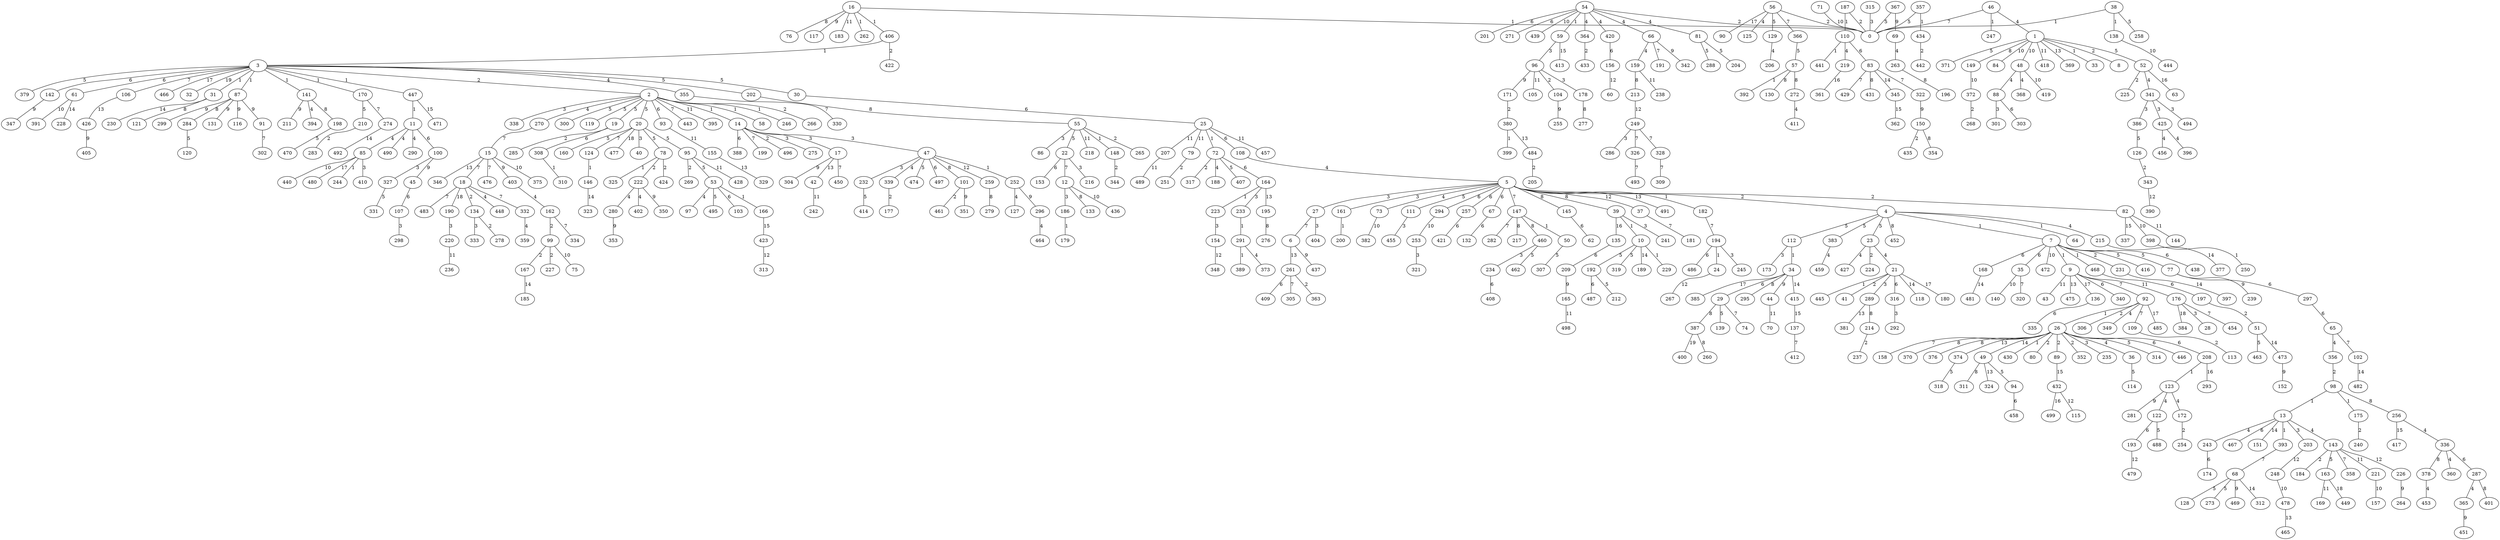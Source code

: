 graph G {
    "38" -- "0" [label="1"];
    "16" -- "0" [label="1"];
    "38" -- "138" [label="1"];
    "16" -- "262" [label="1"];
    "16" -- "406" [label="1"];
    "406" -- "3" [label="1"];
    "3" -- "31" [label="1"];
    "3" -- "87" [label="1"];
    "3" -- "141" [label="1"];
    "3" -- "170" [label="1"];
    "3" -- "447" [label="1"];
    "447" -- "11" [label="1"];
    "54" -- "0" [label="2"];
    "54" -- "59" [label="1"];
    "187" -- "0" [label="2"];
    "187" -- "110" [label="1"];
    "110" -- "441" [label="1"];
    "56" -- "0" [label="2"];
    "3" -- "2" [label="2"];
    "2" -- "14" [label="1"];
    "2" -- "58" [label="1"];
    "2" -- "246" [label="1"];
    "2" -- "266" [label="2"];
    "14" -- "496" [label="2"];
    "406" -- "422" [label="2"];
    "59" -- "96" [label="3"];
    "96" -- "104" [label="2"];
    "14" -- "275" [label="3"];
    "2" -- "338" [label="3"];
    "96" -- "178" [label="3"];
    "14" -- "17" [label="3"];
    "14" -- "47" [label="3"];
    "47" -- "252" [label="1"];
    "315" -- "0" [label="3"];
    "47" -- "232" [label="3"];
    "54" -- "364" [label="4"];
    "364" -- "433" [label="2"];
    "54" -- "420" [label="4"];
    "54" -- "66" [label="4"];
    "11" -- "85" [label="4"];
    "85" -- "244" [label="1"];
    "85" -- "410" [label="3"];
    "11" -- "490" [label="4"];
    "54" -- "81" [label="4"];
    "11" -- "290" [label="4"];
    "252" -- "127" [label="4"];
    "66" -- "159" [label="4"];
    "47" -- "339" [label="4"];
    "339" -- "177" [label="2"];
    "141" -- "394" [label="4"];
    "2" -- "270" [label="4"];
    "3" -- "355" [label="4"];
    "110" -- "219" [label="4"];
    "56" -- "125" [label="4"];
    "38" -- "258" [label="5"];
    "3" -- "202" [label="5"];
    "232" -- "414" [label="5"];
    "81" -- "288" [label="5"];
    "367" -- "0" [label="5"];
    "81" -- "204" [label="5"];
    "47" -- "474" [label="5"];
    "3" -- "30" [label="5"];
    "357" -- "0" [label="5"];
    "357" -- "434" [label="1"];
    "434" -- "442" [label="2"];
    "170" -- "210" [label="5"];
    "210" -- "283" [label="2"];
    "2" -- "300" [label="5"];
    "2" -- "119" [label="5"];
    "2" -- "19" [label="5"];
    "19" -- "285" [label="2"];
    "2" -- "20" [label="5"];
    "20" -- "40" [label="3"];
    "3" -- "379" [label="5"];
    "20" -- "78" [label="5"];
    "78" -- "325" [label="1"];
    "78" -- "222" [label="2"];
    "78" -- "424" [label="2"];
    "222" -- "280" [label="4"];
    "222" -- "402" [label="4"];
    "20" -- "95" [label="5"];
    "95" -- "269" [label="2"];
    "20" -- "160" [label="5"];
    "95" -- "53" [label="5"];
    "53" -- "166" [label="1"];
    "53" -- "97" [label="4"];
    "56" -- "129" [label="5"];
    "129" -- "206" [label="4"];
    "53" -- "495" [label="5"];
    "53" -- "103" [label="6"];
    "54" -- "201" [label="6"];
    "54" -- "271" [label="6"];
    "19" -- "308" [label="6"];
    "308" -- "310" [label="1"];
    "47" -- "497" [label="6"];
    "3" -- "142" [label="6"];
    "3" -- "61" [label="6"];
    "420" -- "156" [label="6"];
    "30" -- "25" [label="6"];
    "25" -- "72" [label="1"];
    "72" -- "317" [label="2"];
    "72" -- "188" [label="4"];
    "72" -- "407" [label="5"];
    "11" -- "100" [label="6"];
    "100" -- "327" [label="3"];
    "327" -- "331" [label="5"];
    "25" -- "108" [label="6"];
    "108" -- "5" [label="4"];
    "5" -- "182" [label="1"];
    "5" -- "4" [label="2"];
    "4" -- "7" [label="1"];
    "4" -- "64" [label="1"];
    "7" -- "9" [label="1"];
    "7" -- "468" [label="1"];
    "5" -- "82" [label="2"];
    "7" -- "231" [label="2"];
    "5" -- "27" [label="3"];
    "5" -- "161" [label="3"];
    "161" -- "200" [label="1"];
    "27" -- "404" [label="3"];
    "4" -- "215" [label="4"];
    "5" -- "73" [label="4"];
    "7" -- "416" [label="5"];
    "7" -- "77" [label="5"];
    "4" -- "112" [label="5"];
    "112" -- "34" [label="1"];
    "112" -- "173" [label="3"];
    "4" -- "383" [label="5"];
    "383" -- "459" [label="4"];
    "4" -- "23" [label="5"];
    "23" -- "224" [label="2"];
    "23" -- "21" [label="4"];
    "21" -- "445" [label="1"];
    "21" -- "41" [label="2"];
    "21" -- "289" [label="3"];
    "23" -- "427" [label="4"];
    "5" -- "111" [label="5"];
    "111" -- "455" [label="3"];
    "72" -- "164" [label="6"];
    "164" -- "223" [label="1"];
    "164" -- "233" [label="3"];
    "233" -- "291" [label="1"];
    "291" -- "389" [label="1"];
    "223" -- "154" [label="3"];
    "291" -- "373" [label="4"];
    "7" -- "438" [label="6"];
    "21" -- "316" [label="6"];
    "316" -- "292" [label="3"];
    "77" -- "297" [label="6"];
    "34" -- "29" [label="6"];
    "29" -- "139" [label="5"];
    "9" -- "340" [label="6"];
    "468" -- "197" [label="6"];
    "197" -- "51" [label="2"];
    "51" -- "463" [label="5"];
    "297" -- "65" [label="6"];
    "65" -- "356" [label="4"];
    "356" -- "98" [label="2"];
    "98" -- "13" [label="1"];
    "98" -- "175" [label="1"];
    "13" -- "393" [label="1"];
    "175" -- "240" [label="2"];
    "13" -- "203" [label="3"];
    "13" -- "143" [label="4"];
    "143" -- "184" [label="2"];
    "13" -- "243" [label="4"];
    "143" -- "163" [label="5"];
    "13" -- "467" [label="6"];
    "243" -- "174" [label="6"];
    "7" -- "168" [label="6"];
    "7" -- "35" [label="6"];
    "5" -- "294" [label="6"];
    "5" -- "257" [label="6"];
    "14" -- "388" [label="6"];
    "257" -- "421" [label="6"];
    "2" -- "93" [label="6"];
    "110" -- "83" [label="6"];
    "5" -- "67" [label="6"];
    "67" -- "132" [label="6"];
    "143" -- "358" [label="7"];
    "393" -- "68" [label="7"];
    "68" -- "128" [label="5"];
    "68" -- "273" [label="5"];
    "35" -- "320" [label="7"];
    "83" -- "322" [label="7"];
    "83" -- "429" [label="7"];
    "3" -- "106" [label="7"];
    "270" -- "15" [label="7"];
    "20" -- "124" [label="7"];
    "124" -- "146" [label="1"];
    "15" -- "18" [label="7"];
    "18" -- "134" [label="2"];
    "134" -- "278" [label="2"];
    "134" -- "333" [label="3"];
    "18" -- "448" [label="4"];
    "15" -- "476" [label="7"];
    "18" -- "332" [label="7"];
    "332" -- "359" [label="4"];
    "18" -- "483" [label="7"];
    "65" -- "102" [label="7"];
    "46" -- "0" [label="7"];
    "46" -- "247" [label="1"];
    "46" -- "1" [label="4"];
    "1" -- "33" [label="1"];
    "1" -- "8" [label="2"];
    "1" -- "52" [label="5"];
    "52" -- "225" [label="2"];
    "52" -- "341" [label="4"];
    "341" -- "386" [label="3"];
    "341" -- "425" [label="3"];
    "341" -- "494" [label="3"];
    "425" -- "396" [label="4"];
    "425" -- "456" [label="4"];
    "1" -- "371" [label="5"];
    "386" -- "126" [label="5"];
    "126" -- "343" [label="2"];
    "66" -- "191" [label="7"];
    "17" -- "450" [label="7"];
    "29" -- "74" [label="7"];
    "14" -- "199" [label="7"];
    "27" -- "6" [label="7"];
    "170" -- "274" [label="7"];
    "9" -- "92" [label="7"];
    "92" -- "26" [label="1"];
    "26" -- "430" [label="1"];
    "92" -- "306" [label="2"];
    "26" -- "80" [label="2"];
    "26" -- "89" [label="2"];
    "26" -- "352" [label="2"];
    "26" -- "235" [label="3"];
    "92" -- "349" [label="4"];
    "26" -- "36" [label="4"];
    "26" -- "314" [label="5"];
    "36" -- "114" [label="5"];
    "26" -- "446" [label="6"];
    "26" -- "208" [label="6"];
    "208" -- "123" [label="1"];
    "123" -- "122" [label="4"];
    "123" -- "172" [label="4"];
    "172" -- "254" [label="2"];
    "122" -- "488" [label="5"];
    "122" -- "193" [label="6"];
    "26" -- "158" [label="7"];
    "2" -- "443" [label="7"];
    "92" -- "109" [label="7"];
    "109" -- "113" [label="2"];
    "355" -- "330" [label="7"];
    "182" -- "194" [label="7"];
    "194" -- "24" [label="1"];
    "194" -- "245" [label="3"];
    "194" -- "486" [label="6"];
    "56" -- "366" [label="7"];
    "366" -- "57" [label="5"];
    "57" -- "392" [label="1"];
    "5" -- "147" [label="7"];
    "147" -- "50" [label="1"];
    "50" -- "307" [label="5"];
    "147" -- "282" [label="7"];
    "26" -- "370" [label="8"];
    "26" -- "376" [label="8"];
    "57" -- "130" [label="8"];
    "57" -- "272" [label="8"];
    "272" -- "411" [label="4"];
    "29" -- "387" [label="8"];
    "16" -- "76" [label="8"];
    "1" -- "149" [label="8"];
    "202" -- "55" [label="8"];
    "55" -- "148" [label="1"];
    "55" -- "265" [label="2"];
    "148" -- "344" [label="2"];
    "55" -- "86" [label="3"];
    "55" -- "22" [label="5"];
    "22" -- "216" [label="3"];
    "22" -- "153" [label="6"];
    "22" -- "12" [label="7"];
    "12" -- "186" [label="3"];
    "186" -- "179" [label="1"];
    "83" -- "431" [label="8"];
    "159" -- "213" [label="8"];
    "98" -- "256" [label="8"];
    "256" -- "336" [label="4"];
    "336" -- "360" [label="4"];
    "336" -- "287" [label="6"];
    "287" -- "365" [label="4"];
    "87" -- "284" [label="8"];
    "284" -- "120" [label="5"];
    "141" -- "198" [label="8"];
    "198" -- "470" [label="5"];
    "287" -- "401" [label="8"];
    "31" -- "121" [label="8"];
    "387" -- "260" [label="8"];
    "34" -- "295" [label="8"];
    "336" -- "378" [label="8"];
    "378" -- "453" [label="4"];
    "47" -- "101" [label="8"];
    "101" -- "461" [label="2"];
    "289" -- "214" [label="8"];
    "214" -- "237" [label="2"];
    "5" -- "145" [label="8"];
    "145" -- "62" [label="6"];
    "12" -- "133" [label="8"];
    "147" -- "217" [label="8"];
    "4" -- "452" [label="8"];
    "178" -- "277" [label="8"];
    "5" -- "39" [label="8"];
    "39" -- "10" [label="1"];
    "10" -- "229" [label="1"];
    "39" -- "241" [label="3"];
    "10" -- "192" [label="5"];
    "10" -- "319" [label="5"];
    "192" -- "212" [label="5"];
    "192" -- "487" [label="6"];
    "147" -- "460" [label="8"];
    "460" -- "234" [label="3"];
    "460" -- "462" [label="5"];
    "234" -- "408" [label="6"];
    "123" -- "281" [label="9"];
    "100" -- "45" [label="9"];
    "45" -- "107" [label="6"];
    "107" -- "298" [label="3"];
    "6" -- "437" [label="9"];
    "142" -- "347" [label="9"];
    "66" -- "342" [label="9"];
    "222" -- "350" [label="9"];
    "15" -- "403" [label="9"];
    "403" -- "162" [label="4"];
    "162" -- "99" [label="2"];
    "99" -- "167" [label="2"];
    "99" -- "227" [label="2"];
    "162" -- "334" [label="7"];
    "280" -- "353" [label="9"];
    "68" -- "469" [label="9"];
    "322" -- "150" [label="9"];
    "150" -- "435" [label="2"];
    "150" -- "354" [label="8"];
    "104" -- "255" [label="9"];
    "367" -- "69" [label="9"];
    "69" -- "263" [label="4"];
    "263" -- "196" [label="8"];
    "96" -- "171" [label="9"];
    "171" -- "380" [label="2"];
    "380" -- "399" [label="1"];
    "87" -- "131" [label="9"];
    "17" -- "304" [label="9"];
    "87" -- "116" [label="9"];
    "87" -- "91" [label="9"];
    "91" -- "302" [label="7"];
    "87" -- "299" [label="9"];
    "16" -- "117" [label="9"];
    "365" -- "451" [label="9"];
    "101" -- "351" [label="9"];
    "77" -- "239" [label="9"];
    "141" -- "211" [label="9"];
    "252" -- "296" [label="9"];
    "296" -- "464" [label="4"];
    "34" -- "44" [label="9"];
    "54" -- "439" [label="10"];
    "1" -- "84" [label="10"];
    "61" -- "391" [label="10"];
    "1" -- "48" [label="10"];
    "48" -- "88" [label="4"];
    "88" -- "301" [label="3"];
    "48" -- "368" [label="4"];
    "88" -- "303" [label="6"];
    "149" -- "372" [label="10"];
    "372" -- "268" [label="2"];
    "48" -- "419" [label="10"];
    "15" -- "375" [label="10"];
    "35" -- "140" [label="10"];
    "85" -- "440" [label="10"];
    "99" -- "75" [label="10"];
    "71" -- "0" [label="10"];
    "73" -- "382" [label="10"];
    "82" -- "398" [label="10"];
    "398" -- "250" [label="1"];
    "7" -- "472" [label="10"];
    "138" -- "444" [label="10"];
    "294" -- "253" [label="10"];
    "253" -- "321" [label="3"];
    "12" -- "436" [label="10"];
    "95" -- "428" [label="11"];
    "44" -- "70" [label="11"];
    "25" -- "457" [label="11"];
    "25" -- "207" [label="11"];
    "1" -- "418" [label="11"];
    "25" -- "79" [label="11"];
    "79" -- "251" [label="2"];
    "207" -- "489" [label="11"];
    "143" -- "221" [label="11"];
    "221" -- "157" [label="10"];
    "163" -- "169" [label="11"];
    "96" -- "105" [label="11"];
    "55" -- "218" [label="11"];
    "93" -- "155" [label="11"];
    "16" -- "183" [label="11"];
    "82" -- "144" [label="11"];
    "2" -- "395" [label="11"];
    "9" -- "176" [label="11"];
    "176" -- "28" [label="3"];
    "176" -- "454" [label="7"];
    "9" -- "43" [label="11"];
    "159" -- "238" [label="11"];
    "24" -- "267" [label="12"];
    "193" -- "479" [label="12"];
    "213" -- "249" [label="12"];
    "249" -- "286" [label="3"];
    "249" -- "326" [label="7"];
    "249" -- "328" [label="7"];
    "326" -- "493" [label="7"];
    "328" -- "309" [label="7"];
    "5" -- "37" [label="12"];
    "37" -- "181" [label="7"];
    "343" -- "390" [label="12"];
    "143" -- "226" [label="12"];
    "226" -- "264" [label="9"];
    "203" -- "248" [label="12"];
    "248" -- "478" [label="10"];
    "156" -- "60" [label="12"];
    "154" -- "348" [label="12"];
    "47" -- "259" [label="12"];
    "259" -- "279" [label="8"];
    "289" -- "381" [label="13"];
    "26" -- "374" [label="13"];
    "374" -- "318" [label="5"];
    "1" -- "369" [label="13"];
    "6" -- "261" [label="13"];
    "261" -- "363" [label="2"];
    "261" -- "409" [label="6"];
    "261" -- "305" [label="7"];
    "15" -- "346" [label="13"];
    "106" -- "426" [label="13"];
    "426" -- "405" [label="9"];
    "478" -- "465" [label="13"];
    "155" -- "329" [label="13"];
    "17" -- "42" [label="13"];
    "42" -- "242" [label="11"];
    "164" -- "195" [label="13"];
    "195" -- "276" [label="8"];
    "380" -- "484" [label="13"];
    "484" -- "205" [label="2"];
    "9" -- "475" [label="13"];
    "5" -- "491" [label="13"];
    "31" -- "230" [label="14"];
    "83" -- "345" [label="14"];
    "26" -- "49" [label="14"];
    "49" -- "94" [label="5"];
    "94" -- "458" [label="6"];
    "49" -- "311" [label="8"];
    "49" -- "324" [label="13"];
    "167" -- "185" [label="14"];
    "146" -- "323" [label="14"];
    "102" -- "482" [label="14"];
    "68" -- "312" [label="14"];
    "61" -- "228" [label="14"];
    "13" -- "151" [label="14"];
    "51" -- "473" [label="14"];
    "473" -- "152" [label="9"];
    "231" -- "397" [label="14"];
    "34" -- "415" [label="14"];
    "10" -- "189" [label="14"];
    "21" -- "118" [label="14"];
    "215" -- "377" [label="14"];
    "274" -- "492" [label="14"];
    "168" -- "481" [label="14"];
    "166" -- "423" [label="15"];
    "423" -- "313" [label="12"];
    "345" -- "362" [label="15"];
    "82" -- "337" [label="15"];
    "256" -- "417" [label="15"];
    "415" -- "137" [label="15"];
    "137" -- "412" [label="7"];
    "447" -- "471" [label="15"];
    "59" -- "413" [label="15"];
    "89" -- "432" [label="15"];
    "432" -- "115" [label="12"];
    "52" -- "63" [label="16"];
    "219" -- "361" [label="16"];
    "39" -- "135" [label="16"];
    "135" -- "209" [label="6"];
    "209" -- "165" [label="9"];
    "165" -- "498" [label="11"];
    "208" -- "293" [label="16"];
    "432" -- "499" [label="16"];
    "21" -- "180" [label="17"];
    "85" -- "480" [label="17"];
    "92" -- "485" [label="17"];
    "9" -- "136" [label="17"];
    "136" -- "335" [label="6"];
    "3" -- "466" [label="17"];
    "34" -- "385" [label="17"];
    "56" -- "90" [label="17"];
    "20" -- "477" [label="18"];
    "18" -- "190" [label="18"];
    "190" -- "220" [label="3"];
    "220" -- "236" [label="11"];
    "176" -- "384" [label="18"];
    "163" -- "449" [label="18"];
    "3" -- "32" [label="19"];
    "387" -- "400" [label="19"];
}